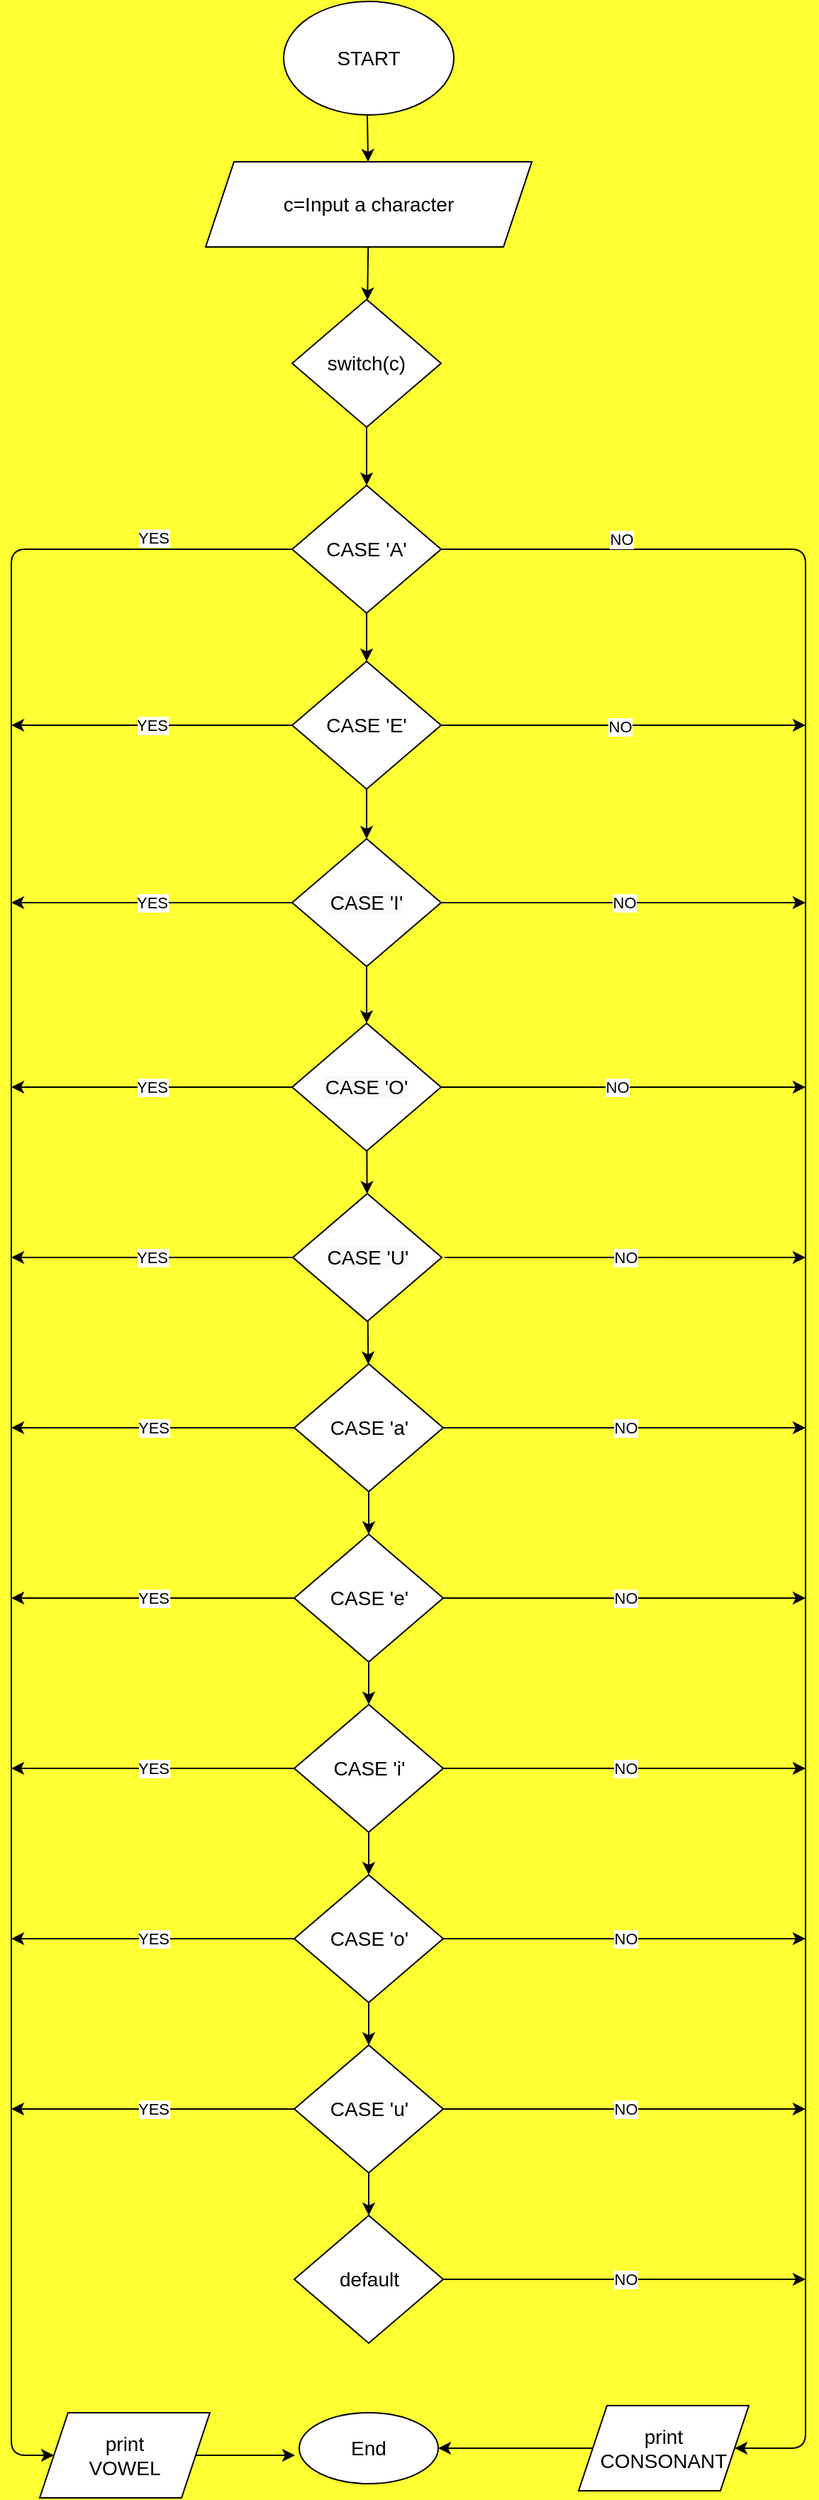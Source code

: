 <mxfile>
    <diagram id="tlBhQXldWYFUsQiqjrSy" name="Page-1">
        <mxGraphModel dx="573" dy="478" grid="1" gridSize="10" guides="1" tooltips="1" connect="1" arrows="1" fold="1" page="1" pageScale="1" pageWidth="827" pageHeight="1169" background="#FFFF33" math="0" shadow="0">
            <root>
                <mxCell id="0"/>
                <mxCell id="1" parent="0"/>
                <mxCell id="2" value="" style="edgeStyle=none;html=1;" parent="1" target="5" edge="1">
                    <mxGeometry relative="1" as="geometry">
                        <mxPoint x="491" y="110" as="sourcePoint"/>
                    </mxGeometry>
                </mxCell>
                <mxCell id="3" value="&lt;font style=&quot;font-size: 14px&quot;&gt;START&lt;/font&gt;" style="ellipse;whiteSpace=wrap;html=1;" parent="1" vertex="1">
                    <mxGeometry x="432" y="30" width="120" height="80" as="geometry"/>
                </mxCell>
                <mxCell id="4" value="" style="edgeStyle=none;html=1;" parent="1" source="5" target="7" edge="1">
                    <mxGeometry relative="1" as="geometry"/>
                </mxCell>
                <mxCell id="5" value="c=Input a character" style="shape=parallelogram;perimeter=parallelogramPerimeter;whiteSpace=wrap;html=1;fixedSize=1;fontSize=14;" parent="1" vertex="1">
                    <mxGeometry x="377" y="143" width="230" height="60" as="geometry"/>
                </mxCell>
                <mxCell id="6" value="" style="edgeStyle=none;html=1;" parent="1" source="7" target="12" edge="1">
                    <mxGeometry relative="1" as="geometry"/>
                </mxCell>
                <mxCell id="7" value="switch(c)" style="rhombus;whiteSpace=wrap;html=1;fontSize=14;" parent="1" vertex="1">
                    <mxGeometry x="438" y="240" width="105" height="90" as="geometry"/>
                </mxCell>
                <mxCell id="8" value="" style="edgeStyle=none;html=1;" parent="1" source="12" target="22" edge="1">
                    <mxGeometry relative="1" as="geometry"/>
                </mxCell>
                <mxCell id="49" style="edgeStyle=none;html=1;exitX=1;exitY=0.5;exitDx=0;exitDy=0;entryX=1;entryY=0.5;entryDx=0;entryDy=0;" parent="1" source="12" target="65" edge="1">
                    <mxGeometry relative="1" as="geometry">
                        <mxPoint x="800" y="1770" as="targetPoint"/>
                        <Array as="points">
                            <mxPoint x="800" y="416"/>
                            <mxPoint x="800" y="1754"/>
                        </Array>
                    </mxGeometry>
                </mxCell>
                <mxCell id="66" style="edgeStyle=none;html=1;entryX=0;entryY=0.5;entryDx=0;entryDy=0;fontSize=14;exitX=0;exitY=0.5;exitDx=0;exitDy=0;" parent="1" source="12" target="64" edge="1">
                    <mxGeometry relative="1" as="geometry">
                        <Array as="points">
                            <mxPoint x="240" y="416"/>
                            <mxPoint x="240" y="1759"/>
                        </Array>
                    </mxGeometry>
                </mxCell>
                <mxCell id="12" value="CASE 'A'" style="rhombus;whiteSpace=wrap;html=1;fontSize=14;" parent="1" vertex="1">
                    <mxGeometry x="438" y="371" width="105" height="90" as="geometry"/>
                </mxCell>
                <mxCell id="13" value="" style="edgeStyle=none;html=1;" parent="1" source="16" target="26" edge="1">
                    <mxGeometry relative="1" as="geometry"/>
                </mxCell>
                <mxCell id="15" value="NO" style="edgeStyle=none;html=1;exitX=1;exitY=0.5;exitDx=0;exitDy=0;" parent="1" source="16" edge="1">
                    <mxGeometry relative="1" as="geometry">
                        <mxPoint x="800" y="665" as="targetPoint"/>
                    </mxGeometry>
                </mxCell>
                <mxCell id="74" value="YES" style="edgeStyle=none;html=1;fontSize=11;" parent="1" source="16" edge="1">
                    <mxGeometry relative="1" as="geometry">
                        <mxPoint x="240" y="665" as="targetPoint"/>
                    </mxGeometry>
                </mxCell>
                <mxCell id="16" value="&lt;span style=&quot;color: rgb(0 , 0 , 0) ; font-family: &amp;#34;helvetica&amp;#34; ; font-size: 14px ; font-style: normal ; font-weight: 400 ; letter-spacing: normal ; text-align: center ; text-indent: 0px ; text-transform: none ; word-spacing: 0px ; background-color: rgb(248 , 249 , 250) ; display: inline ; float: none&quot;&gt;CASE 'I'&lt;/span&gt;" style="rhombus;whiteSpace=wrap;html=1;fontSize=14;" parent="1" vertex="1">
                    <mxGeometry x="438" y="620" width="105" height="90" as="geometry"/>
                </mxCell>
                <mxCell id="17" value="" style="edgeStyle=none;html=1;" parent="1" source="22" target="16" edge="1">
                    <mxGeometry relative="1" as="geometry"/>
                </mxCell>
                <mxCell id="20" style="edgeStyle=none;html=1;exitX=1;exitY=0.5;exitDx=0;exitDy=0;" parent="1" source="22" edge="1">
                    <mxGeometry relative="1" as="geometry">
                        <mxPoint x="800" y="540" as="targetPoint"/>
                    </mxGeometry>
                </mxCell>
                <mxCell id="21" value="NO" style="edgeLabel;html=1;align=center;verticalAlign=middle;resizable=0;points=[];fontSize=11;" parent="20" vertex="1" connectable="0">
                    <mxGeometry x="-0.023" y="-1" relative="1" as="geometry">
                        <mxPoint as="offset"/>
                    </mxGeometry>
                </mxCell>
                <mxCell id="75" value="YES" style="edgeStyle=none;html=1;fontSize=11;" parent="1" source="22" edge="1">
                    <mxGeometry relative="1" as="geometry">
                        <mxPoint x="240" y="540" as="targetPoint"/>
                    </mxGeometry>
                </mxCell>
                <mxCell id="22" value="CASE 'E'" style="rhombus;whiteSpace=wrap;html=1;fontSize=14;" parent="1" vertex="1">
                    <mxGeometry x="438" y="495" width="105" height="90" as="geometry"/>
                </mxCell>
                <mxCell id="23" value="" style="edgeStyle=none;html=1;" parent="1" source="26" target="30" edge="1">
                    <mxGeometry relative="1" as="geometry"/>
                </mxCell>
                <mxCell id="25" value="NO" style="edgeStyle=none;html=1;exitX=1;exitY=0.5;exitDx=0;exitDy=0;" parent="1" edge="1">
                    <mxGeometry relative="1" as="geometry">
                        <mxPoint x="800" y="795" as="targetPoint"/>
                        <mxPoint x="533" y="795" as="sourcePoint"/>
                    </mxGeometry>
                </mxCell>
                <mxCell id="73" value="YES" style="edgeStyle=none;html=1;fontSize=11;" parent="1" source="26" edge="1">
                    <mxGeometry relative="1" as="geometry">
                        <mxPoint x="240" y="795" as="targetPoint"/>
                    </mxGeometry>
                </mxCell>
                <mxCell id="26" value="&lt;span style=&quot;color: rgb(0 , 0 , 0) ; font-family: &amp;#34;helvetica&amp;#34; ; font-size: 14px ; font-style: normal ; font-weight: 400 ; letter-spacing: normal ; text-align: center ; text-indent: 0px ; text-transform: none ; word-spacing: 0px ; background-color: rgb(248 , 249 , 250) ; display: inline ; float: none&quot;&gt;CASE 'O'&lt;/span&gt;" style="rhombus;whiteSpace=wrap;html=1;fontSize=14;" parent="1" vertex="1">
                    <mxGeometry x="438" y="750" width="105" height="90" as="geometry"/>
                </mxCell>
                <mxCell id="28" value="NO" style="edgeStyle=none;html=1;exitX=1;exitY=0.5;exitDx=0;exitDy=0;" parent="1" edge="1">
                    <mxGeometry relative="1" as="geometry">
                        <mxPoint x="800" y="915" as="targetPoint"/>
                        <mxPoint x="545.5" y="915" as="sourcePoint"/>
                    </mxGeometry>
                </mxCell>
                <mxCell id="29" value="" style="edgeStyle=none;html=1;fontSize=11;" parent="1" source="30" target="38" edge="1">
                    <mxGeometry relative="1" as="geometry"/>
                </mxCell>
                <mxCell id="72" value="YES" style="edgeStyle=none;html=1;fontSize=11;" parent="1" source="30" edge="1">
                    <mxGeometry relative="1" as="geometry">
                        <mxPoint x="240" y="915" as="targetPoint"/>
                    </mxGeometry>
                </mxCell>
                <mxCell id="30" value="&lt;span style=&quot;color: rgb(0 , 0 , 0) ; font-family: &amp;#34;helvetica&amp;#34; ; font-size: 14px ; font-style: normal ; font-weight: 400 ; letter-spacing: normal ; text-align: center ; text-indent: 0px ; text-transform: none ; word-spacing: 0px ; background-color: rgb(248 , 249 , 250) ; display: inline ; float: none&quot;&gt;CASE 'U'&lt;/span&gt;" style="rhombus;whiteSpace=wrap;html=1;fontSize=14;" parent="1" vertex="1">
                    <mxGeometry x="438.5" y="870" width="105" height="90" as="geometry"/>
                </mxCell>
                <mxCell id="50" value="" style="edgeStyle=none;html=1;" parent="1" source="38" target="42" edge="1">
                    <mxGeometry relative="1" as="geometry"/>
                </mxCell>
                <mxCell id="71" value="YES" style="edgeStyle=none;html=1;fontSize=11;" parent="1" source="38" edge="1">
                    <mxGeometry relative="1" as="geometry">
                        <mxPoint x="240" y="1035" as="targetPoint"/>
                    </mxGeometry>
                </mxCell>
                <mxCell id="38" value="&lt;font face=&quot;helvetica&quot;&gt;CASE 'a'&lt;/font&gt;" style="rhombus;whiteSpace=wrap;html=1;fontSize=14;" parent="1" vertex="1">
                    <mxGeometry x="439.5" y="990" width="105" height="90" as="geometry"/>
                </mxCell>
                <mxCell id="51" value="" style="edgeStyle=none;html=1;" parent="1" source="42" target="43" edge="1">
                    <mxGeometry relative="1" as="geometry"/>
                </mxCell>
                <mxCell id="58" value="NO" style="edgeStyle=none;html=1;exitX=1;exitY=0.5;exitDx=0;exitDy=0;fontSize=11;" parent="1" source="42" edge="1">
                    <mxGeometry relative="1" as="geometry">
                        <mxPoint x="800" y="1155" as="targetPoint"/>
                    </mxGeometry>
                </mxCell>
                <mxCell id="70" value="YES" style="edgeStyle=none;html=1;fontSize=11;" parent="1" source="42" edge="1">
                    <mxGeometry relative="1" as="geometry">
                        <mxPoint x="240" y="1155" as="targetPoint"/>
                    </mxGeometry>
                </mxCell>
                <mxCell id="42" value="&lt;font face=&quot;helvetica&quot;&gt;CASE 'e'&lt;/font&gt;" style="rhombus;whiteSpace=wrap;html=1;fontSize=14;" parent="1" vertex="1">
                    <mxGeometry x="439.5" y="1110" width="105" height="90" as="geometry"/>
                </mxCell>
                <mxCell id="52" value="" style="edgeStyle=none;html=1;" parent="1" source="43" target="44" edge="1">
                    <mxGeometry relative="1" as="geometry"/>
                </mxCell>
                <mxCell id="59" value="NO" style="edgeStyle=none;html=1;exitX=1;exitY=0.5;exitDx=0;exitDy=0;fontSize=11;" parent="1" source="43" edge="1">
                    <mxGeometry relative="1" as="geometry">
                        <mxPoint x="800" y="1275" as="targetPoint"/>
                    </mxGeometry>
                </mxCell>
                <mxCell id="69" value="YES" style="edgeStyle=none;html=1;fontSize=11;" parent="1" source="43" edge="1">
                    <mxGeometry relative="1" as="geometry">
                        <mxPoint x="240" y="1275" as="targetPoint"/>
                    </mxGeometry>
                </mxCell>
                <mxCell id="43" value="&lt;font face=&quot;helvetica&quot;&gt;CASE 'i'&lt;/font&gt;" style="rhombus;whiteSpace=wrap;html=1;fontSize=14;" parent="1" vertex="1">
                    <mxGeometry x="439.5" y="1230" width="105" height="90" as="geometry"/>
                </mxCell>
                <mxCell id="53" value="" style="edgeStyle=none;html=1;" parent="1" source="44" target="45" edge="1">
                    <mxGeometry relative="1" as="geometry"/>
                </mxCell>
                <mxCell id="60" value="NO" style="edgeStyle=none;html=1;exitX=1;exitY=0.5;exitDx=0;exitDy=0;fontSize=11;" parent="1" source="44" edge="1">
                    <mxGeometry relative="1" as="geometry">
                        <mxPoint x="800" y="1395" as="targetPoint"/>
                    </mxGeometry>
                </mxCell>
                <mxCell id="68" value="YES" style="edgeStyle=none;html=1;fontSize=11;" parent="1" source="44" edge="1">
                    <mxGeometry relative="1" as="geometry">
                        <mxPoint x="240" y="1395" as="targetPoint"/>
                    </mxGeometry>
                </mxCell>
                <mxCell id="44" value="&lt;font face=&quot;helvetica&quot;&gt;CASE 'o'&lt;/font&gt;" style="rhombus;whiteSpace=wrap;html=1;fontSize=14;" parent="1" vertex="1">
                    <mxGeometry x="439.5" y="1350" width="105" height="90" as="geometry"/>
                </mxCell>
                <mxCell id="54" value="" style="edgeStyle=none;html=1;" parent="1" source="45" target="46" edge="1">
                    <mxGeometry relative="1" as="geometry"/>
                </mxCell>
                <mxCell id="61" value="NO" style="edgeStyle=none;html=1;exitX=1;exitY=0.5;exitDx=0;exitDy=0;fontSize=11;" parent="1" source="45" edge="1">
                    <mxGeometry relative="1" as="geometry">
                        <mxPoint x="800" y="1515" as="targetPoint"/>
                    </mxGeometry>
                </mxCell>
                <mxCell id="67" value="YES" style="edgeStyle=none;html=1;exitX=0;exitY=0.5;exitDx=0;exitDy=0;fontSize=11;" parent="1" source="45" edge="1">
                    <mxGeometry relative="1" as="geometry">
                        <mxPoint x="240" y="1515" as="targetPoint"/>
                    </mxGeometry>
                </mxCell>
                <mxCell id="45" value="&lt;font face=&quot;helvetica&quot;&gt;CASE 'u'&lt;/font&gt;" style="rhombus;whiteSpace=wrap;html=1;fontSize=14;" parent="1" vertex="1">
                    <mxGeometry x="439.5" y="1470" width="105" height="90" as="geometry"/>
                </mxCell>
                <mxCell id="62" value="NO" style="edgeStyle=none;html=1;exitX=1;exitY=0.5;exitDx=0;exitDy=0;fontSize=11;" parent="1" source="46" edge="1">
                    <mxGeometry relative="1" as="geometry">
                        <mxPoint x="800" y="1635" as="targetPoint"/>
                    </mxGeometry>
                </mxCell>
                <mxCell id="46" value="&lt;font face=&quot;helvetica&quot;&gt;default&lt;/font&gt;" style="rhombus;whiteSpace=wrap;html=1;fontSize=14;" parent="1" vertex="1">
                    <mxGeometry x="439.5" y="1590" width="105" height="90" as="geometry"/>
                </mxCell>
                <mxCell id="56" value="NO" style="edgeStyle=none;html=1;exitX=1;exitY=0.5;exitDx=0;exitDy=0;" parent="1" source="38" edge="1">
                    <mxGeometry relative="1" as="geometry">
                        <mxPoint x="800" y="1035" as="targetPoint"/>
                    </mxGeometry>
                </mxCell>
                <mxCell id="63" value="&lt;font style=&quot;font-size: 14px&quot;&gt;End&lt;/font&gt;" style="ellipse;whiteSpace=wrap;html=1;fontSize=11;" parent="1" vertex="1">
                    <mxGeometry x="443" y="1729" width="98" height="50" as="geometry"/>
                </mxCell>
                <mxCell id="78" style="edgeStyle=none;html=1;fontSize=11;" parent="1" source="64" edge="1">
                    <mxGeometry relative="1" as="geometry">
                        <mxPoint x="440" y="1759" as="targetPoint"/>
                    </mxGeometry>
                </mxCell>
                <mxCell id="64" value="print&lt;br&gt;VOWEL" style="shape=parallelogram;perimeter=parallelogramPerimeter;whiteSpace=wrap;html=1;fixedSize=1;fontSize=14;" parent="1" vertex="1">
                    <mxGeometry x="260" y="1729" width="120" height="60" as="geometry"/>
                </mxCell>
                <mxCell id="79" style="edgeStyle=none;html=1;entryX=1;entryY=0.5;entryDx=0;entryDy=0;fontSize=11;" parent="1" source="65" target="63" edge="1">
                    <mxGeometry relative="1" as="geometry"/>
                </mxCell>
                <mxCell id="65" value="print CONSONANT" style="shape=parallelogram;perimeter=parallelogramPerimeter;whiteSpace=wrap;html=1;fixedSize=1;fontSize=14;" parent="1" vertex="1">
                    <mxGeometry x="640" y="1724" width="120" height="60" as="geometry"/>
                </mxCell>
                <mxCell id="76" value="YES" style="text;html=1;align=center;verticalAlign=middle;resizable=0;points=[];autosize=1;strokeColor=none;fillColor=none;fontSize=11;labelBackgroundColor=default;" parent="1" vertex="1">
                    <mxGeometry x="320" y="398" width="40" height="20" as="geometry"/>
                </mxCell>
                <mxCell id="77" value="NO" style="text;html=1;align=center;verticalAlign=middle;resizable=0;points=[];autosize=1;strokeColor=none;fillColor=none;fontSize=11;labelBackgroundColor=default;" parent="1" vertex="1">
                    <mxGeometry x="655" y="399" width="30" height="20" as="geometry"/>
                </mxCell>
            </root>
        </mxGraphModel>
    </diagram>
</mxfile>